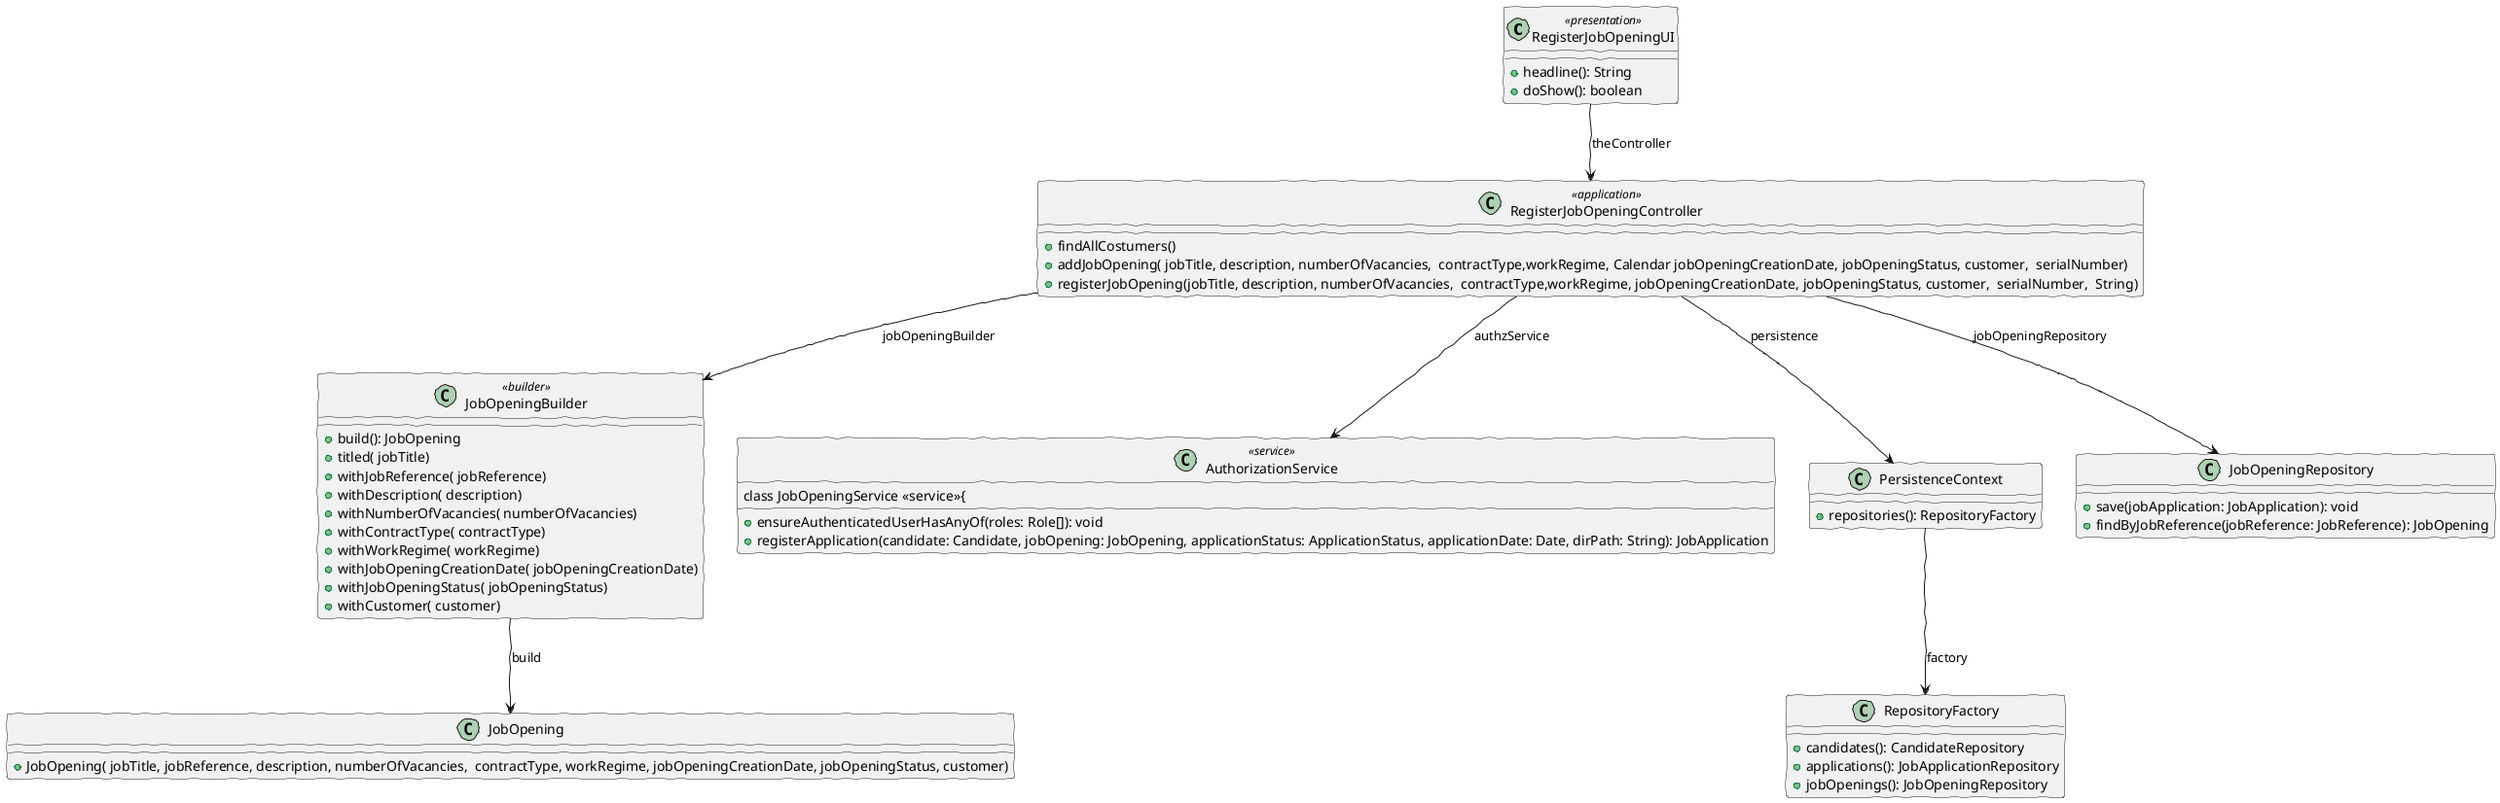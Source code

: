 @startuml
skinparam handwritten true
skinparam packageStyle rect
skinparam defaultFontName FG Virgil
skinparam shadowing false

    class RegisterJobOpeningUI <<presentation>>{
        + headline(): String
        + doShow(): boolean
    }

    class RegisterJobOpeningController<<application>> {
        + findAllCostumers()
        + addJobOpening( jobTitle, description, numberOfVacancies,  contractType,workRegime, Calendar jobOpeningCreationDate, jobOpeningStatus, customer,  serialNumber)
        + registerJobOpening(jobTitle, description, numberOfVacancies,  contractType,workRegime, jobOpeningCreationDate, jobOpeningStatus, customer,  serialNumber,  String)
    }


    class JobOpeningBuilder<<builder>> {
        + build(): JobOpening
        + titled( jobTitle)
        + withJobReference( jobReference)
        + withDescription( description)
        + withNumberOfVacancies( numberOfVacancies)
        + withContractType( contractType)
        + withWorkRegime( workRegime)
        + withJobOpeningCreationDate( jobOpeningCreationDate)
        + withJobOpeningStatus( jobOpeningStatus)
        + withCustomer( customer)
    }

    class AuthorizationService <<service>>{
        + ensureAuthenticatedUserHasAnyOf(roles: Role[]): void

    class JobOpeningService <<service>>{
        + registerApplication(candidate: Candidate, jobOpening: JobOpening, applicationStatus: ApplicationStatus, applicationDate: Date, dirPath: String): JobApplication
    }

    class JobOpening {
        + JobOpening( jobTitle, jobReference, description, numberOfVacancies,  contractType, workRegime, jobOpeningCreationDate, jobOpeningStatus, customer)
    }

    class PersistenceContext {
        + repositories(): RepositoryFactory
    }

    class RepositoryFactory {
        + candidates(): CandidateRepository
        + applications(): JobApplicationRepository
        + jobOpenings(): JobOpeningRepository
    }

    class JobOpeningRepository {
        + save(jobApplication: JobApplication): void
    }

    class JobOpeningRepository {
        + findByJobReference(jobReference: JobReference): JobOpening
    }

RegisterJobOpeningUI --> RegisterJobOpeningController: theController
RegisterJobOpeningController --> AuthorizationService : authzService
RegisterJobOpeningController --> JobOpeningRepository: jobOpeningRepository
RegisterJobOpeningController --> JobOpeningBuilder: jobOpeningBuilder
JobOpeningBuilder --> JobOpening: build
RegisterJobOpeningController --> PersistenceContext : persistence
PersistenceContext --> RepositoryFactory : factory
@enduml

